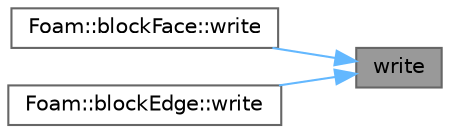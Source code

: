 digraph "write"
{
 // LATEX_PDF_SIZE
  bgcolor="transparent";
  edge [fontname=Helvetica,fontsize=10,labelfontname=Helvetica,labelfontsize=10];
  node [fontname=Helvetica,fontsize=10,shape=box,height=0.2,width=0.4];
  rankdir="RL";
  Node1 [id="Node000001",label="write",height=0.2,width=0.4,color="gray40", fillcolor="grey60", style="filled", fontcolor="black",tooltip=" "];
  Node1 -> Node2 [id="edge1_Node000001_Node000002",dir="back",color="steelblue1",style="solid",tooltip=" "];
  Node2 [id="Node000002",label="Foam::blockFace::write",height=0.2,width=0.4,color="grey40", fillcolor="white", style="filled",URL="$classFoam_1_1blockFace.html#a9a53ea4d9cbdbcd58aa3698d23034a4e",tooltip=" "];
  Node1 -> Node3 [id="edge2_Node000001_Node000003",dir="back",color="steelblue1",style="solid",tooltip=" "];
  Node3 [id="Node000003",label="Foam::blockEdge::write",height=0.2,width=0.4,color="grey40", fillcolor="white", style="filled",URL="$classFoam_1_1blockEdge.html#aed25fd994d1e8b1583df2fe31c0d16f1",tooltip=" "];
}
